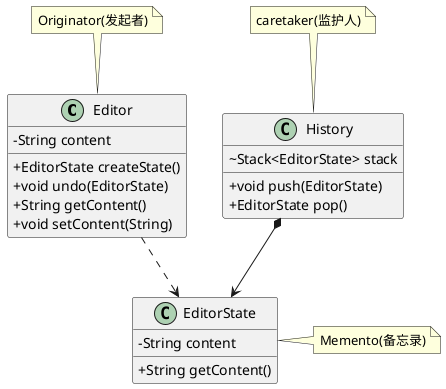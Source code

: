@startuml
skinparam classAttributeIconSize 0

class Editor {
- String content
+ EditorState createState()
+ void undo(EditorState)
+ String getContent()
+ void setContent(String)
}

class EditorState {
- String content
+ String getContent()
}

class History {
~ Stack<EditorState> stack
+ void push(EditorState)
+ EditorState pop()
}

class Editor
note top : Originator(发起者)

class EditorState
note right : Memento(备忘录)

class History
note top : caretaker(监护人)

History *--> EditorState
Editor ..> EditorState


@enduml
